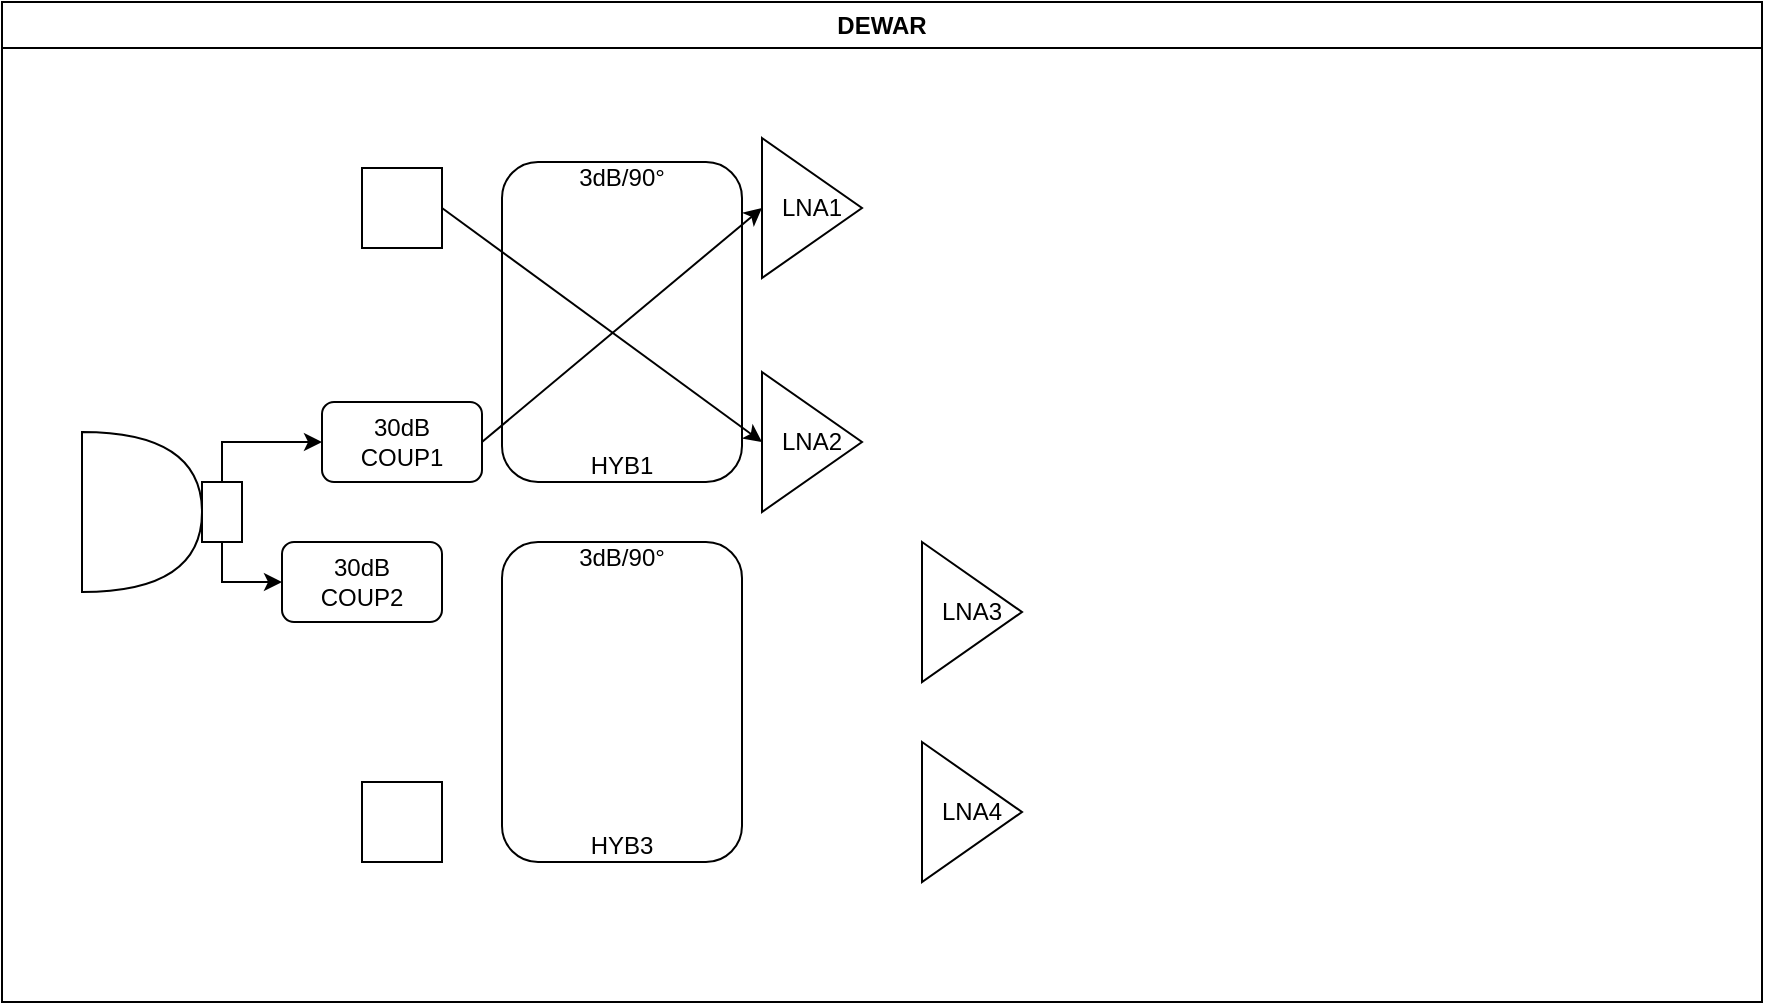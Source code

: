 <mxfile version="28.0.7">
  <diagram name="Page-1" id="Jq4tSQCVa22QwpAOoAls">
    <mxGraphModel dx="593" dy="1102" grid="1" gridSize="10" guides="1" tooltips="1" connect="1" arrows="1" fold="1" page="1" pageScale="1" pageWidth="850" pageHeight="1100" math="0" shadow="0">
      <root>
        <mxCell id="0" />
        <mxCell id="1" parent="0" />
        <mxCell id="ibTrrnINJxvm1ji_7hqM-57" value="&lt;div&gt;DEWAR&lt;/div&gt;" style="swimlane;whiteSpace=wrap;html=1;" parent="1" vertex="1">
          <mxGeometry x="31" y="33" width="880" height="500" as="geometry">
            <mxRectangle x="30" y="320" width="80" height="30" as="alternateBounds" />
          </mxGeometry>
        </mxCell>
        <mxCell id="ibTrrnINJxvm1ji_7hqM-88" value="" style="shape=or;whiteSpace=wrap;html=1;" parent="ibTrrnINJxvm1ji_7hqM-57" vertex="1">
          <mxGeometry x="40" y="215" width="60" height="80" as="geometry" />
        </mxCell>
        <mxCell id="ibTrrnINJxvm1ji_7hqM-89" style="edgeStyle=orthogonalEdgeStyle;rounded=0;orthogonalLoop=1;jettySize=auto;html=1;exitX=0.5;exitY=0;exitDx=0;exitDy=0;entryX=0;entryY=0.5;entryDx=0;entryDy=0;" parent="ibTrrnINJxvm1ji_7hqM-57" source="ibTrrnINJxvm1ji_7hqM-5" target="ibTrrnINJxvm1ji_7hqM-3" edge="1">
          <mxGeometry relative="1" as="geometry">
            <Array as="points">
              <mxPoint x="110" y="220" />
            </Array>
          </mxGeometry>
        </mxCell>
        <mxCell id="ibTrrnINJxvm1ji_7hqM-90" style="edgeStyle=orthogonalEdgeStyle;rounded=0;orthogonalLoop=1;jettySize=auto;html=1;exitX=0.5;exitY=1;exitDx=0;exitDy=0;entryX=0;entryY=0.5;entryDx=0;entryDy=0;" parent="ibTrrnINJxvm1ji_7hqM-57" source="ibTrrnINJxvm1ji_7hqM-5" target="ibTrrnINJxvm1ji_7hqM-2" edge="1">
          <mxGeometry relative="1" as="geometry">
            <Array as="points">
              <mxPoint x="110" y="290" />
            </Array>
          </mxGeometry>
        </mxCell>
        <mxCell id="ibTrrnINJxvm1ji_7hqM-5" value="" style="rounded=0;whiteSpace=wrap;html=1;labelBackgroundColor=none;" parent="ibTrrnINJxvm1ji_7hqM-57" vertex="1">
          <mxGeometry x="100" y="240" width="20" height="30" as="geometry" />
        </mxCell>
        <mxCell id="ibTrrnINJxvm1ji_7hqM-3" value="&lt;div&gt;30dB&lt;/div&gt;&lt;div&gt;COUP1&lt;/div&gt;" style="rounded=1;whiteSpace=wrap;html=1;labelBackgroundColor=none;" parent="ibTrrnINJxvm1ji_7hqM-57" vertex="1">
          <mxGeometry x="160" y="200" width="80" height="40" as="geometry" />
        </mxCell>
        <mxCell id="ibTrrnINJxvm1ji_7hqM-8" value="&lt;div&gt;3dB/90°&lt;/div&gt;&lt;div&gt;&lt;br&gt;&lt;/div&gt;&lt;div&gt;&lt;br&gt;&lt;/div&gt;&lt;div&gt;&lt;br&gt;&lt;/div&gt;&lt;div&gt;&lt;br&gt;&lt;/div&gt;&lt;div&gt;&lt;br&gt;&lt;/div&gt;&lt;div&gt;&lt;br&gt;&lt;/div&gt;&lt;div&gt;&lt;br&gt;&lt;/div&gt;&lt;div&gt;&lt;br&gt;&lt;/div&gt;&lt;div&gt;&lt;br&gt;&lt;/div&gt;&lt;div&gt;HYB1&lt;/div&gt;" style="rounded=1;whiteSpace=wrap;html=1;labelBackgroundColor=none;" parent="ibTrrnINJxvm1ji_7hqM-57" vertex="1">
          <mxGeometry x="250" y="80" width="120" height="160" as="geometry" />
        </mxCell>
        <mxCell id="ibTrrnINJxvm1ji_7hqM-19" value="&lt;div&gt;LNA1&lt;/div&gt;" style="triangle;whiteSpace=wrap;html=1;labelBackgroundColor=none;" parent="ibTrrnINJxvm1ji_7hqM-57" vertex="1">
          <mxGeometry x="380" y="68" width="50" height="70" as="geometry" />
        </mxCell>
        <mxCell id="ibTrrnINJxvm1ji_7hqM-20" value="&lt;div&gt;LNA2&lt;/div&gt;" style="triangle;whiteSpace=wrap;html=1;labelBackgroundColor=none;" parent="ibTrrnINJxvm1ji_7hqM-57" vertex="1">
          <mxGeometry x="380" y="185" width="50" height="70" as="geometry" />
        </mxCell>
        <mxCell id="ibTrrnINJxvm1ji_7hqM-43" value="" style="whiteSpace=wrap;html=1;aspect=fixed;" parent="ibTrrnINJxvm1ji_7hqM-57" vertex="1">
          <mxGeometry x="180" y="83" width="40" height="40" as="geometry" />
        </mxCell>
        <mxCell id="ibTrrnINJxvm1ji_7hqM-2" value="&lt;div&gt;30dB&lt;/div&gt;&lt;div&gt;COUP2&lt;/div&gt;" style="rounded=1;whiteSpace=wrap;html=1;fontFamily=Helvetica;labelBackgroundColor=none;" parent="ibTrrnINJxvm1ji_7hqM-57" vertex="1">
          <mxGeometry x="140" y="270" width="80" height="40" as="geometry" />
        </mxCell>
        <mxCell id="ibTrrnINJxvm1ji_7hqM-23" value="&lt;div&gt;LNA3&lt;/div&gt;" style="triangle;whiteSpace=wrap;html=1;labelBackgroundColor=none;" parent="ibTrrnINJxvm1ji_7hqM-57" vertex="1">
          <mxGeometry x="460" y="270" width="50" height="70" as="geometry" />
        </mxCell>
        <mxCell id="ibTrrnINJxvm1ji_7hqM-24" value="&lt;div&gt;LNA4&lt;/div&gt;" style="triangle;whiteSpace=wrap;html=1;labelBackgroundColor=none;" parent="ibTrrnINJxvm1ji_7hqM-57" vertex="1">
          <mxGeometry x="460" y="370" width="50" height="70" as="geometry" />
        </mxCell>
        <mxCell id="ibTrrnINJxvm1ji_7hqM-44" value="&lt;div&gt;3dB/90°&lt;/div&gt;&lt;div&gt;&lt;br&gt;&lt;/div&gt;&lt;div&gt;&lt;br&gt;&lt;/div&gt;&lt;div&gt;&lt;br&gt;&lt;/div&gt;&lt;div&gt;&lt;br&gt;&lt;/div&gt;&lt;div&gt;&lt;br&gt;&lt;/div&gt;&lt;div&gt;&lt;br&gt;&lt;/div&gt;&lt;div&gt;&lt;br&gt;&lt;/div&gt;&lt;div&gt;&lt;br&gt;&lt;/div&gt;&lt;div&gt;&lt;br&gt;&lt;/div&gt;&lt;div&gt;HYB3&lt;/div&gt;" style="rounded=1;whiteSpace=wrap;html=1;labelBackgroundColor=none;" parent="ibTrrnINJxvm1ji_7hqM-57" vertex="1">
          <mxGeometry x="250" y="270" width="120" height="160" as="geometry" />
        </mxCell>
        <mxCell id="ibTrrnINJxvm1ji_7hqM-54" value="" style="whiteSpace=wrap;html=1;aspect=fixed;" parent="ibTrrnINJxvm1ji_7hqM-57" vertex="1">
          <mxGeometry x="180" y="390" width="40" height="40" as="geometry" />
        </mxCell>
        <mxCell id="bbdJd8gRdREyYxYl96cC-2" value="" style="endArrow=classic;html=1;rounded=0;exitX=1;exitY=0.5;exitDx=0;exitDy=0;entryX=0;entryY=0.5;entryDx=0;entryDy=0;" edge="1" parent="ibTrrnINJxvm1ji_7hqM-57" source="ibTrrnINJxvm1ji_7hqM-43" target="ibTrrnINJxvm1ji_7hqM-20">
          <mxGeometry width="50" height="50" relative="1" as="geometry">
            <mxPoint x="310" y="260" as="sourcePoint" />
            <mxPoint x="360" y="210" as="targetPoint" />
          </mxGeometry>
        </mxCell>
        <mxCell id="bbdJd8gRdREyYxYl96cC-3" value="" style="endArrow=classic;html=1;rounded=0;exitX=1;exitY=0.5;exitDx=0;exitDy=0;entryX=0;entryY=0.5;entryDx=0;entryDy=0;" edge="1" parent="ibTrrnINJxvm1ji_7hqM-57" source="ibTrrnINJxvm1ji_7hqM-3" target="ibTrrnINJxvm1ji_7hqM-19">
          <mxGeometry width="50" height="50" relative="1" as="geometry">
            <mxPoint x="290" y="270" as="sourcePoint" />
            <mxPoint x="340" y="220" as="targetPoint" />
          </mxGeometry>
        </mxCell>
      </root>
    </mxGraphModel>
  </diagram>
</mxfile>
